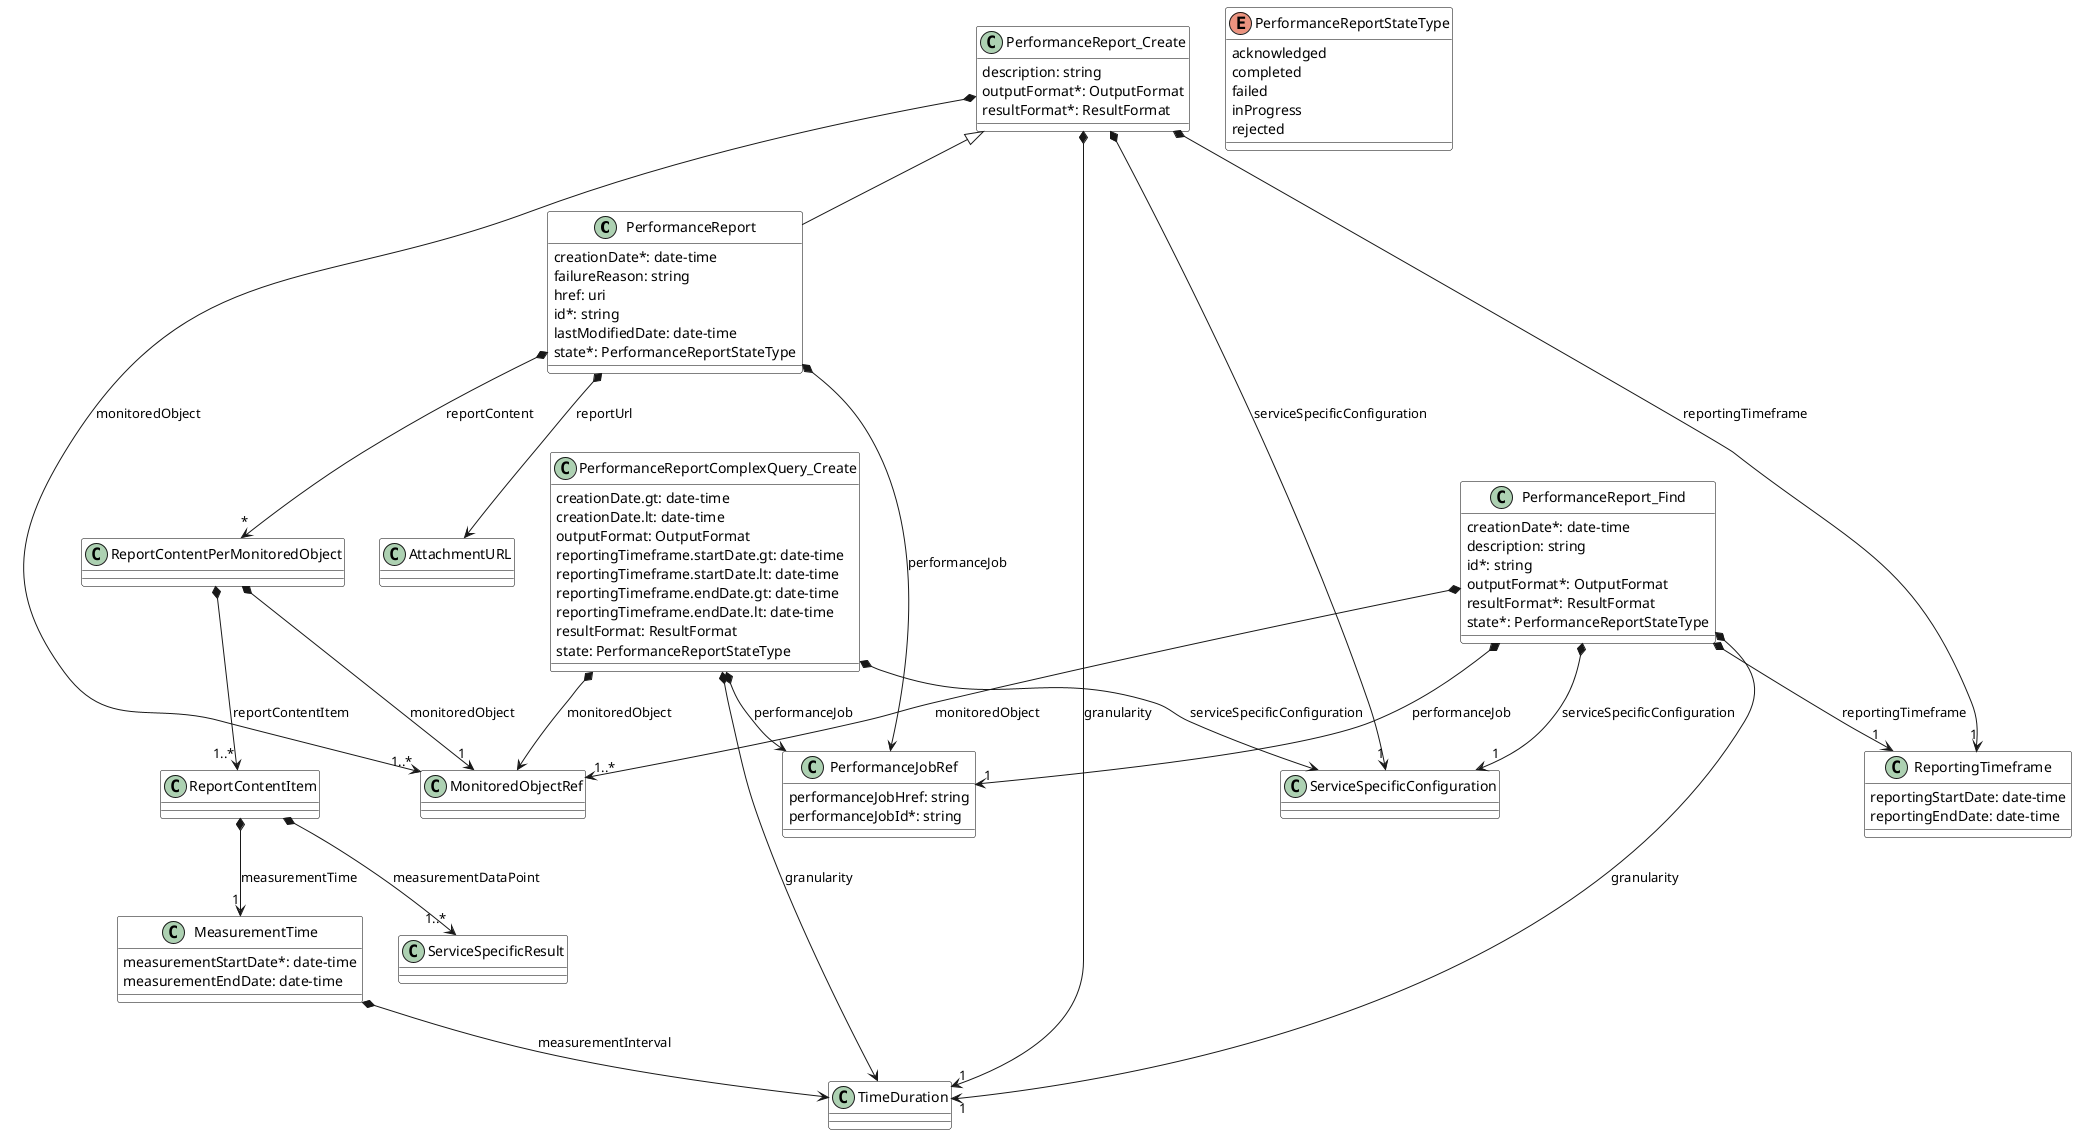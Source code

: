 @startuml performanceMonitoringDataModelPart4
skinparam {
    ClassBackgroundColor White
    ClassBorderColor Black
}

class PerformanceReport {

    creationDate*: date-time
    failureReason: string
    href: uri
    id*: string
    lastModifiedDate: date-time
    state*: PerformanceReportStateType
}
PerformanceReport_Create <|-- PerformanceReport

PerformanceReport *--> PerformanceJobRef : performanceJob
PerformanceReport *-->"*" ReportContentPerMonitoredObject : reportContent
PerformanceReport *--> AttachmentURL : reportUrl

class PerformanceJobRef {

    performanceJobHref: string
    performanceJobId*: string
}

class PerformanceReportComplexQuery_Create {

    creationDate.gt: date-time
    creationDate.lt: date-time
    outputFormat: OutputFormat
    reportingTimeframe.startDate.gt: date-time
    reportingTimeframe.startDate.lt: date-time
    reportingTimeframe.endDate.gt: date-time
    reportingTimeframe.endDate.lt: date-time
    resultFormat: ResultFormat
    state: PerformanceReportStateType
}

PerformanceReportComplexQuery_Create *--> TimeDuration : granularity
PerformanceReportComplexQuery_Create *--> MonitoredObjectRef : monitoredObject
PerformanceReportComplexQuery_Create *--> PerformanceJobRef : performanceJob
PerformanceReportComplexQuery_Create *--> ServiceSpecificConfiguration : serviceSpecificConfiguration


enum PerformanceReportStateType {

    acknowledged
    completed
    failed
    inProgress
    rejected
}
class PerformanceReport_Create {

    description: string
    outputFormat*: OutputFormat
    resultFormat*: ResultFormat
}

PerformanceReport_Create *-->"1" TimeDuration : granularity
PerformanceReport_Create *-->"1..*" MonitoredObjectRef : monitoredObject
PerformanceReport_Create *-->"1" ReportingTimeframe : reportingTimeframe
PerformanceReport_Create *-->"1" ServiceSpecificConfiguration : serviceSpecificConfiguration


class PerformanceReport_Find {

    creationDate*: date-time
    description: string
    id*: string
    outputFormat*: OutputFormat
    resultFormat*: ResultFormat
    state*: PerformanceReportStateType
}

PerformanceReport_Find *-->"1" TimeDuration : granularity
PerformanceReport_Find *-->"1..*" MonitoredObjectRef : monitoredObject
PerformanceReport_Find *-->"1" PerformanceJobRef : performanceJob
PerformanceReport_Find *-->"1" ReportingTimeframe : reportingTimeframe
PerformanceReport_Find *-->"1" ServiceSpecificConfiguration : serviceSpecificConfiguration

class ReportContentItem {

}

ReportContentItem *-->"1" MeasurementTime : measurementTime
ReportContentItem *-->"1..*" ServiceSpecificResult : measurementDataPoint


class ReportContentPerMonitoredObject {

}

ReportContentPerMonitoredObject *-->"1" MonitoredObjectRef : monitoredObject
ReportContentPerMonitoredObject *-->"1..*" ReportContentItem : reportContentItem


class ReportingTimeframe {

    reportingStartDate: date-time
    reportingEndDate: date-time
}


class MeasurementTime {

    measurementStartDate*: date-time
    measurementEndDate: date-time
}

MeasurementTime *--> TimeDuration : measurementInterval


@enduml